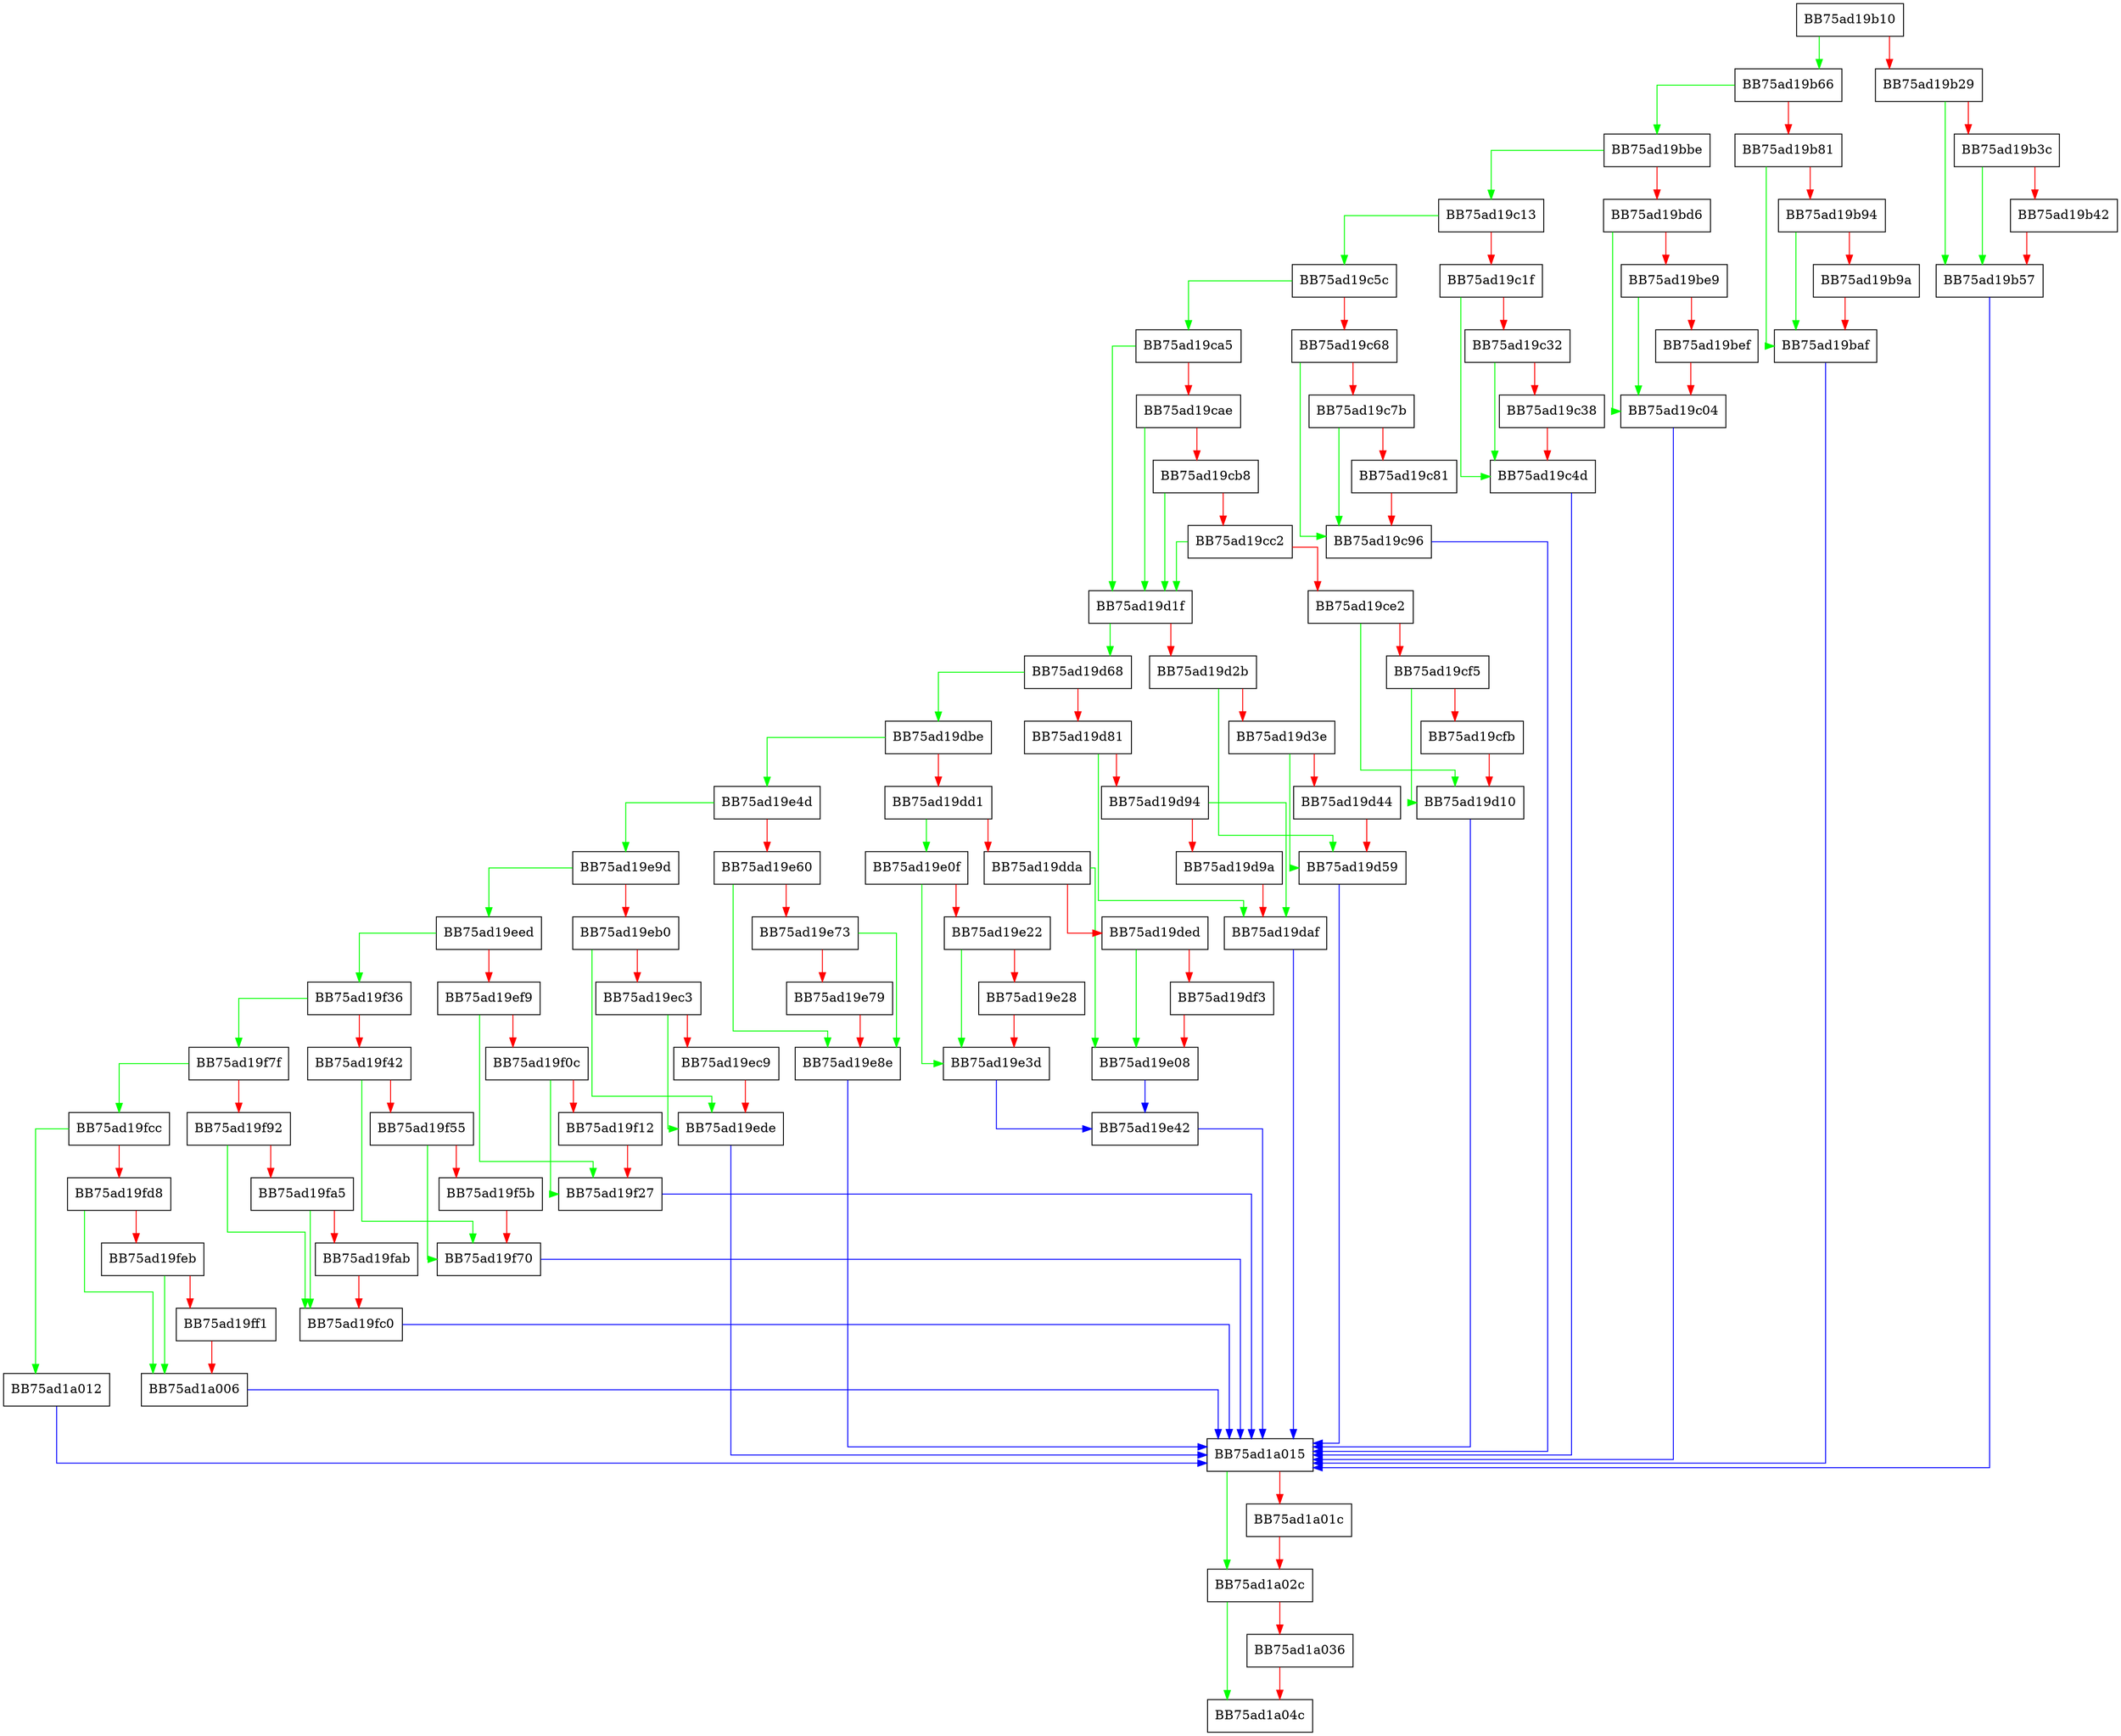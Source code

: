 digraph Rebuild {
  node [shape="box"];
  graph [splines=ortho];
  BB75ad19b10 -> BB75ad19b66 [color="green"];
  BB75ad19b10 -> BB75ad19b29 [color="red"];
  BB75ad19b29 -> BB75ad19b57 [color="green"];
  BB75ad19b29 -> BB75ad19b3c [color="red"];
  BB75ad19b3c -> BB75ad19b57 [color="green"];
  BB75ad19b3c -> BB75ad19b42 [color="red"];
  BB75ad19b42 -> BB75ad19b57 [color="red"];
  BB75ad19b57 -> BB75ad1a015 [color="blue"];
  BB75ad19b66 -> BB75ad19bbe [color="green"];
  BB75ad19b66 -> BB75ad19b81 [color="red"];
  BB75ad19b81 -> BB75ad19baf [color="green"];
  BB75ad19b81 -> BB75ad19b94 [color="red"];
  BB75ad19b94 -> BB75ad19baf [color="green"];
  BB75ad19b94 -> BB75ad19b9a [color="red"];
  BB75ad19b9a -> BB75ad19baf [color="red"];
  BB75ad19baf -> BB75ad1a015 [color="blue"];
  BB75ad19bbe -> BB75ad19c13 [color="green"];
  BB75ad19bbe -> BB75ad19bd6 [color="red"];
  BB75ad19bd6 -> BB75ad19c04 [color="green"];
  BB75ad19bd6 -> BB75ad19be9 [color="red"];
  BB75ad19be9 -> BB75ad19c04 [color="green"];
  BB75ad19be9 -> BB75ad19bef [color="red"];
  BB75ad19bef -> BB75ad19c04 [color="red"];
  BB75ad19c04 -> BB75ad1a015 [color="blue"];
  BB75ad19c13 -> BB75ad19c5c [color="green"];
  BB75ad19c13 -> BB75ad19c1f [color="red"];
  BB75ad19c1f -> BB75ad19c4d [color="green"];
  BB75ad19c1f -> BB75ad19c32 [color="red"];
  BB75ad19c32 -> BB75ad19c4d [color="green"];
  BB75ad19c32 -> BB75ad19c38 [color="red"];
  BB75ad19c38 -> BB75ad19c4d [color="red"];
  BB75ad19c4d -> BB75ad1a015 [color="blue"];
  BB75ad19c5c -> BB75ad19ca5 [color="green"];
  BB75ad19c5c -> BB75ad19c68 [color="red"];
  BB75ad19c68 -> BB75ad19c96 [color="green"];
  BB75ad19c68 -> BB75ad19c7b [color="red"];
  BB75ad19c7b -> BB75ad19c96 [color="green"];
  BB75ad19c7b -> BB75ad19c81 [color="red"];
  BB75ad19c81 -> BB75ad19c96 [color="red"];
  BB75ad19c96 -> BB75ad1a015 [color="blue"];
  BB75ad19ca5 -> BB75ad19d1f [color="green"];
  BB75ad19ca5 -> BB75ad19cae [color="red"];
  BB75ad19cae -> BB75ad19d1f [color="green"];
  BB75ad19cae -> BB75ad19cb8 [color="red"];
  BB75ad19cb8 -> BB75ad19d1f [color="green"];
  BB75ad19cb8 -> BB75ad19cc2 [color="red"];
  BB75ad19cc2 -> BB75ad19d1f [color="green"];
  BB75ad19cc2 -> BB75ad19ce2 [color="red"];
  BB75ad19ce2 -> BB75ad19d10 [color="green"];
  BB75ad19ce2 -> BB75ad19cf5 [color="red"];
  BB75ad19cf5 -> BB75ad19d10 [color="green"];
  BB75ad19cf5 -> BB75ad19cfb [color="red"];
  BB75ad19cfb -> BB75ad19d10 [color="red"];
  BB75ad19d10 -> BB75ad1a015 [color="blue"];
  BB75ad19d1f -> BB75ad19d68 [color="green"];
  BB75ad19d1f -> BB75ad19d2b [color="red"];
  BB75ad19d2b -> BB75ad19d59 [color="green"];
  BB75ad19d2b -> BB75ad19d3e [color="red"];
  BB75ad19d3e -> BB75ad19d59 [color="green"];
  BB75ad19d3e -> BB75ad19d44 [color="red"];
  BB75ad19d44 -> BB75ad19d59 [color="red"];
  BB75ad19d59 -> BB75ad1a015 [color="blue"];
  BB75ad19d68 -> BB75ad19dbe [color="green"];
  BB75ad19d68 -> BB75ad19d81 [color="red"];
  BB75ad19d81 -> BB75ad19daf [color="green"];
  BB75ad19d81 -> BB75ad19d94 [color="red"];
  BB75ad19d94 -> BB75ad19daf [color="green"];
  BB75ad19d94 -> BB75ad19d9a [color="red"];
  BB75ad19d9a -> BB75ad19daf [color="red"];
  BB75ad19daf -> BB75ad1a015 [color="blue"];
  BB75ad19dbe -> BB75ad19e4d [color="green"];
  BB75ad19dbe -> BB75ad19dd1 [color="red"];
  BB75ad19dd1 -> BB75ad19e0f [color="green"];
  BB75ad19dd1 -> BB75ad19dda [color="red"];
  BB75ad19dda -> BB75ad19e08 [color="green"];
  BB75ad19dda -> BB75ad19ded [color="red"];
  BB75ad19ded -> BB75ad19e08 [color="green"];
  BB75ad19ded -> BB75ad19df3 [color="red"];
  BB75ad19df3 -> BB75ad19e08 [color="red"];
  BB75ad19e08 -> BB75ad19e42 [color="blue"];
  BB75ad19e0f -> BB75ad19e3d [color="green"];
  BB75ad19e0f -> BB75ad19e22 [color="red"];
  BB75ad19e22 -> BB75ad19e3d [color="green"];
  BB75ad19e22 -> BB75ad19e28 [color="red"];
  BB75ad19e28 -> BB75ad19e3d [color="red"];
  BB75ad19e3d -> BB75ad19e42 [color="blue"];
  BB75ad19e42 -> BB75ad1a015 [color="blue"];
  BB75ad19e4d -> BB75ad19e9d [color="green"];
  BB75ad19e4d -> BB75ad19e60 [color="red"];
  BB75ad19e60 -> BB75ad19e8e [color="green"];
  BB75ad19e60 -> BB75ad19e73 [color="red"];
  BB75ad19e73 -> BB75ad19e8e [color="green"];
  BB75ad19e73 -> BB75ad19e79 [color="red"];
  BB75ad19e79 -> BB75ad19e8e [color="red"];
  BB75ad19e8e -> BB75ad1a015 [color="blue"];
  BB75ad19e9d -> BB75ad19eed [color="green"];
  BB75ad19e9d -> BB75ad19eb0 [color="red"];
  BB75ad19eb0 -> BB75ad19ede [color="green"];
  BB75ad19eb0 -> BB75ad19ec3 [color="red"];
  BB75ad19ec3 -> BB75ad19ede [color="green"];
  BB75ad19ec3 -> BB75ad19ec9 [color="red"];
  BB75ad19ec9 -> BB75ad19ede [color="red"];
  BB75ad19ede -> BB75ad1a015 [color="blue"];
  BB75ad19eed -> BB75ad19f36 [color="green"];
  BB75ad19eed -> BB75ad19ef9 [color="red"];
  BB75ad19ef9 -> BB75ad19f27 [color="green"];
  BB75ad19ef9 -> BB75ad19f0c [color="red"];
  BB75ad19f0c -> BB75ad19f27 [color="green"];
  BB75ad19f0c -> BB75ad19f12 [color="red"];
  BB75ad19f12 -> BB75ad19f27 [color="red"];
  BB75ad19f27 -> BB75ad1a015 [color="blue"];
  BB75ad19f36 -> BB75ad19f7f [color="green"];
  BB75ad19f36 -> BB75ad19f42 [color="red"];
  BB75ad19f42 -> BB75ad19f70 [color="green"];
  BB75ad19f42 -> BB75ad19f55 [color="red"];
  BB75ad19f55 -> BB75ad19f70 [color="green"];
  BB75ad19f55 -> BB75ad19f5b [color="red"];
  BB75ad19f5b -> BB75ad19f70 [color="red"];
  BB75ad19f70 -> BB75ad1a015 [color="blue"];
  BB75ad19f7f -> BB75ad19fcc [color="green"];
  BB75ad19f7f -> BB75ad19f92 [color="red"];
  BB75ad19f92 -> BB75ad19fc0 [color="green"];
  BB75ad19f92 -> BB75ad19fa5 [color="red"];
  BB75ad19fa5 -> BB75ad19fc0 [color="green"];
  BB75ad19fa5 -> BB75ad19fab [color="red"];
  BB75ad19fab -> BB75ad19fc0 [color="red"];
  BB75ad19fc0 -> BB75ad1a015 [color="blue"];
  BB75ad19fcc -> BB75ad1a012 [color="green"];
  BB75ad19fcc -> BB75ad19fd8 [color="red"];
  BB75ad19fd8 -> BB75ad1a006 [color="green"];
  BB75ad19fd8 -> BB75ad19feb [color="red"];
  BB75ad19feb -> BB75ad1a006 [color="green"];
  BB75ad19feb -> BB75ad19ff1 [color="red"];
  BB75ad19ff1 -> BB75ad1a006 [color="red"];
  BB75ad1a006 -> BB75ad1a015 [color="blue"];
  BB75ad1a012 -> BB75ad1a015 [color="blue"];
  BB75ad1a015 -> BB75ad1a02c [color="green"];
  BB75ad1a015 -> BB75ad1a01c [color="red"];
  BB75ad1a01c -> BB75ad1a02c [color="red"];
  BB75ad1a02c -> BB75ad1a04c [color="green"];
  BB75ad1a02c -> BB75ad1a036 [color="red"];
  BB75ad1a036 -> BB75ad1a04c [color="red"];
}